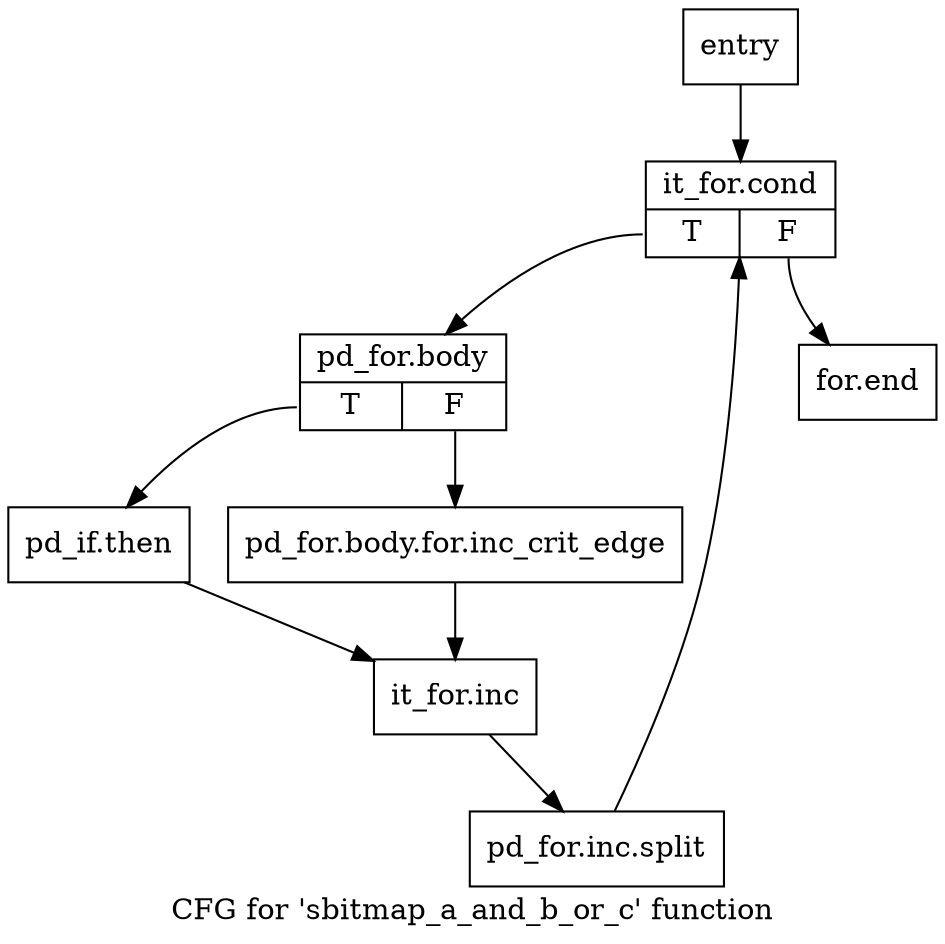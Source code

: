 digraph "CFG for 'sbitmap_a_and_b_or_c' function" {
	label="CFG for 'sbitmap_a_and_b_or_c' function";

	Node0x8e926d0 [shape=record,label="{entry}"];
	Node0x8e926d0 -> Node0x8e92720;
	Node0x8e92720 [shape=record,label="{it_for.cond|{<s0>T|<s1>F}}"];
	Node0x8e92720:s0 -> Node0x8e92770;
	Node0x8e92720:s1 -> Node0x8e928b0;
	Node0x8e92770 [shape=record,label="{pd_for.body|{<s0>T|<s1>F}}"];
	Node0x8e92770:s0 -> Node0x8e92810;
	Node0x8e92770:s1 -> Node0x8e927c0;
	Node0x8e927c0 [shape=record,label="{pd_for.body.for.inc_crit_edge}"];
	Node0x8e927c0 -> Node0x8e92860;
	Node0x8e92810 [shape=record,label="{pd_if.then}"];
	Node0x8e92810 -> Node0x8e92860;
	Node0x8e92860 [shape=record,label="{it_for.inc}"];
	Node0x8e92860 -> Node0xe0a45a0;
	Node0xe0a45a0 [shape=record,label="{pd_for.inc.split}"];
	Node0xe0a45a0 -> Node0x8e92720;
	Node0x8e928b0 [shape=record,label="{for.end}"];
}
